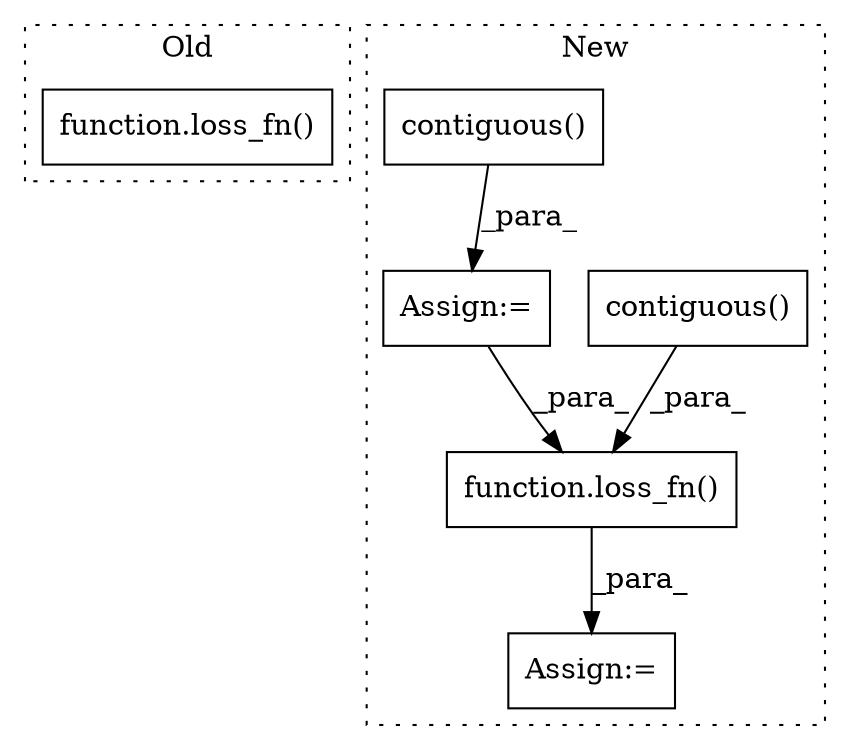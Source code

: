 digraph G {
subgraph cluster0 {
1 [label="function.loss_fn()" a="75" s="17348,17397" l="8,1" shape="box"];
label = "Old";
style="dotted";
}
subgraph cluster1 {
2 [label="contiguous()" a="75" s="18735" l="19" shape="box"];
3 [label="function.loss_fn()" a="75" s="18809,18839" l="8,1" shape="box"];
4 [label="Assign:=" a="68" s="18673" l="3" shape="box"];
5 [label="Assign:=" a="68" s="18806" l="3" shape="box"];
6 [label="contiguous()" a="75" s="18552" l="27" shape="box"];
label = "New";
style="dotted";
}
2 -> 3 [label="_para_"];
3 -> 5 [label="_para_"];
4 -> 3 [label="_para_"];
6 -> 4 [label="_para_"];
}